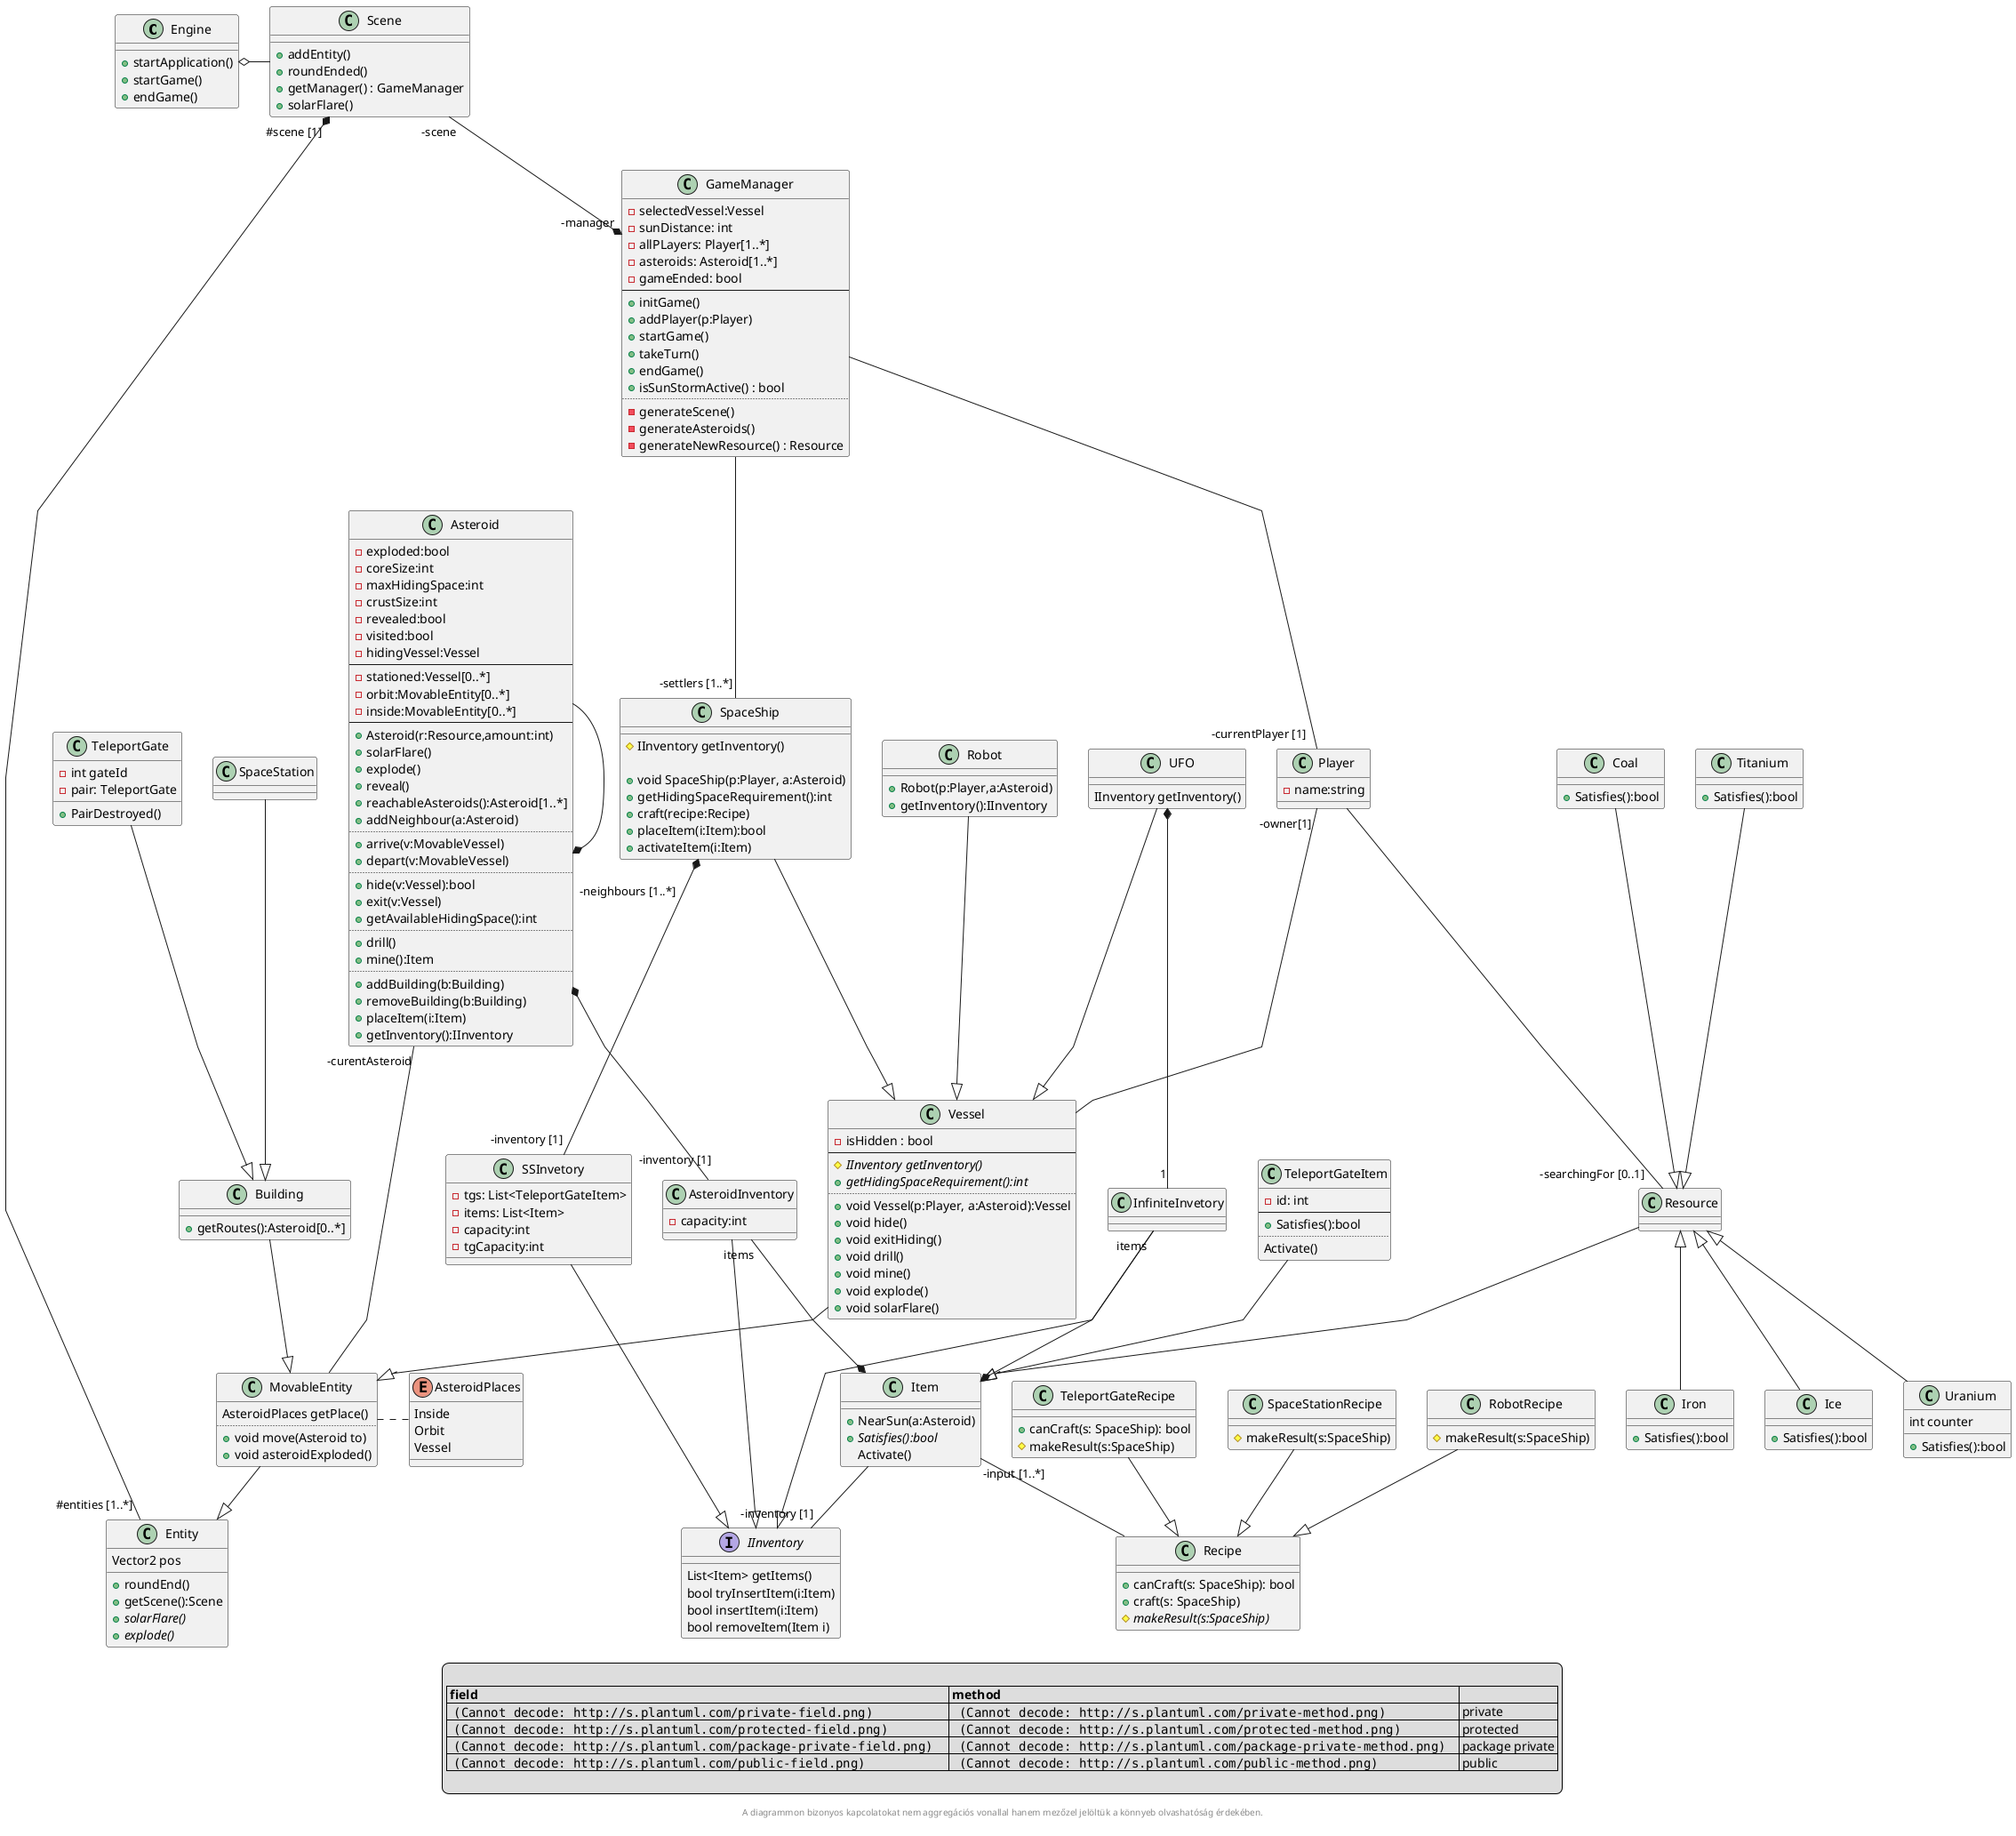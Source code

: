 @startuml
'skinparam linetype ortho
skinparam linetype polyline

'skinparam style strictuml
'skinparam groupInheritance 1


class Engine{
    +startApplication()
    +startGame()
    +endGame()
}
Engine o- Scene

class Scene{
    +addEntity()
    +roundEnded()
    +getManager() : GameManager
    +solarFlare()
}
Scene " #scene [1]" *- " #entities [1..*]" Entity
Scene "-scene" --* "-manager" GameManager

class GameManager{
    -selectedVessel:Vessel
    -sunDistance: int
    -allPLayers: Player[1..*]
    -asteroids: Asteroid[1..*]
    -gameEnded: bool
    --
    +initGame()
    +addPlayer(p:Player)
    +startGame()
    +takeTurn()
    +endGame()
    +isSunStormActive() : bool
    ..
    -generateScene()
    -generateAsteroids()
    -generateNewResource() : Resource
}
GameManager -- "-currentPlayer [1]" Player
GameManager -- "-settlers [1..*]" SpaceShip

class Player{
    -name:string
}
Player "-owner[1]" -- Vessel
Player -- "-searchingFor [0..1]" Resource



class Item{
    + NearSun(a:Asteroid)
    {abstract} + Satisfies():bool
    Activate()
}
Item -- "-inventory [1]" IInventory

class TeleportGateItem{
    -id: int
    --
    +Satisfies():bool
    ..
    Activate()
}
TeleportGateItem --|> Item


class Resource{

}
Resource --|> Item


class Iron{
    +Satisfies():bool
}
Resource <|-- Iron

class Ice{
    +Satisfies():bool
}
Resource <|-- Ice

class Uranium{
    int counter
    +Satisfies():bool
}
Resource <|-- Uranium

class Coal{
    +Satisfies():bool
}
Coal --|> Resource

class Titanium{
    +Satisfies():bool
}
Titanium --|> Resource


'Inventory stuff

interface IInventory{
    List<Item> getItems()
    bool tryInsertItem(i:Item)
    bool insertItem(i:Item)
    bool removeItem(Item i)
}

class InfiniteInvetory{

}
InfiniteInvetory --|> IInventory
InfiniteInvetory "items" --* Item

class AsteroidInventory{
    -capacity:int
    
}
AsteroidInventory --|> IInventory
AsteroidInventory "items" --* Item

class SSInvetory{
    
    -tgs: List<TeleportGateItem>
    -items: List<Item>
    -capacity:int
    -tgCapacity:int
}
SSInvetory --|> IInventory
'SSInvetory "items" -* Item
'SSInvetory "tgs" -* TeleportGateItem


'Entities

class Entity{
    Vector2 pos

    +roundEnd()
    +getScene():Scene
    {abstract} +solarFlare()
    {abstract} +explode()
}

enum AsteroidPlaces{
    Inside
    Orbit
    Vessel
}

class MovableEntity{
    AsteroidPlaces getPlace()
    ..
    +void move(Asteroid to)
    +void asteroidExploded()
}
MovableEntity --|> Entity
AsteroidPlaces . MovableEntity
Asteroid "-curentAsteroid" -- MovableEntity

class Vessel{
    -isHidden : bool
    --
    {abstract} #IInventory getInventory()
    {abstract} +getHidingSpaceRequirement():int
    ..
    +void Vessel(p:Player, a:Asteroid):Vessel
    +void hide()
    +void exitHiding()
    +void drill()
    +void mine()
    +void explode()
    +void solarFlare()
}
Vessel --|> MovableEntity


class UFO{
    IInventory getInventory()
}
UFO --|> Vessel
UFO *-- "1" InfiniteInvetory 

class SpaceShip{
    #IInventory getInventory()

    +void SpaceShip(p:Player, a:Asteroid)
    +getHidingSpaceRequirement():int
    +craft(recipe:Recipe)
    +placeItem(i:Item):bool
    +activateItem(i:Item)
}
SpaceShip --|> Vessel
SpaceShip *-- "-inventory [1]" SSInvetory 

class Robot{

    +Robot(p:Player,a:Asteroid)
    +getInventory():IInventory 
}
Robot --|> Vessel




class Asteroid{
    -exploded:bool
    -coreSize:int
    -maxHidingSpace:int
    -crustSize:int
    -revealed:bool
    -visited:bool
    -hidingVessel:Vessel
    --
    -stationed:Vessel[0..*]
    -orbit:MovableEntity[0..*]
    -inside:MovableEntity[0..*]
    --
    +Asteroid(r:Resource,amount:int)
    +solarFlare()
    +explode()
    +reveal()
    +reachableAsteroids():Asteroid[1..*]
    +addNeighbour(a:Asteroid)
    ..
    +arrive(v:MovableVessel)
    +depart(v:MovableVessel)
    ..
    +hide(v:Vessel):bool
    +exit(v:Vessel)
    +getAvailableHidingSpace():int
    ..
    +drill()
    +mine():Item
    ..
    +addBuilding(b:Building)
    +removeBuilding(b:Building)
    +placeItem(i:Item)
    +getInventory():IInventory
}
Asteroid *-- "-inventory [1]" AsteroidInventory 
Asteroid --* "-neighbours [1..*]" Asteroid

class Building{
    +getRoutes():Asteroid[0..*]
}
Building --|> MovableEntity

class TeleportGate{
    -int gateId
    -pair: TeleportGate
    +PairDestroyed()
}
TeleportGate --|> Building

class SpaceStation{

}
SpaceStation --|> Building



class Recipe{
    +canCraft(s: SpaceShip): bool
    +craft(s: SpaceShip)
    {abstract} #makeResult(s:SpaceShip)
}
Item "-input [1..*]" -- Recipe 

class TeleportGateRecipe{
    +canCraft(s: SpaceShip): bool
    #makeResult(s:SpaceShip)
}
TeleportGateRecipe --|> Recipe

class SpaceStationRecipe{
    #makeResult(s:SpaceShip)
}
SpaceStationRecipe --|> Recipe

class RobotRecipe{
    #makeResult(s:SpaceShip)    
}
RobotRecipe --|> Recipe


legend

|= field |= method |=  |
|  <img:http://s.plantuml.com/private-field.png>     |   <img:http://s.plantuml.com/private-method.png>     | private |
|  <img:http://s.plantuml.com/protected-field.png>   |   <img:http://s.plantuml.com/protected-method.png>   | protected |
|  <img:http://s.plantuml.com/package-private-field.png>     |   <img:http://s.plantuml.com/package-private-method.png>    | package private |
|  <img:http://s.plantuml.com/public-field.png>     |   <img:http://s.plantuml.com/public-method.png>     | public |

endlegend

footer
A diagrammon bizonyos kapcolatokat nem aggregációs vonallal hanem mezőzel jelöltük a könnyeb olvashatóság érdekében.

endfooter


@enduml